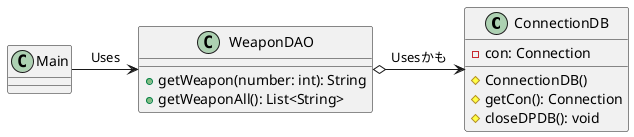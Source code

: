 @startuml facade

class ConnectionDB {
- con: Connection
# ConnectionDB()
# getCon(): Connection
# closeDPDB(): void
}

class WeaponDAO {
+ getWeapon(number: int): String
+ getWeaponAll(): List<String>
}

class Main {}

Main -> WeaponDAO :Uses
WeaponDAO o-> ConnectionDB : Usesかも 

@enduml
